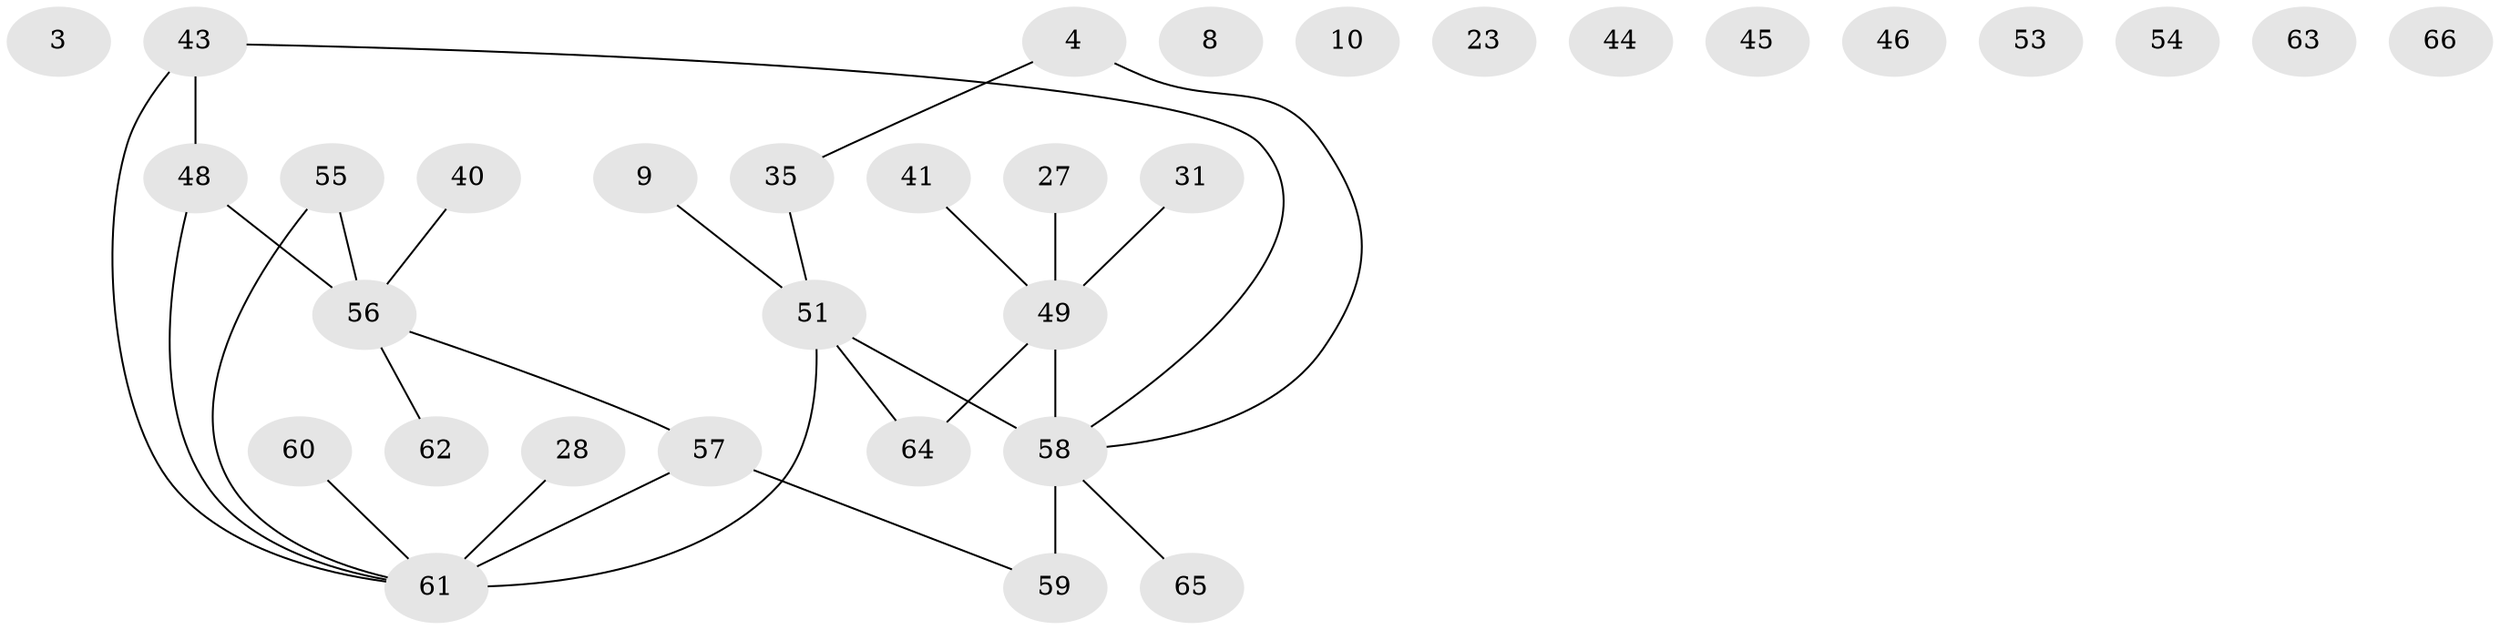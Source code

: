 // original degree distribution, {1: 0.24242424242424243, 5: 0.045454545454545456, 0: 0.15151515151515152, 2: 0.21212121212121213, 4: 0.10606060606060606, 3: 0.21212121212121213, 7: 0.015151515151515152, 6: 0.015151515151515152}
// Generated by graph-tools (version 1.1) at 2025/43/03/04/25 21:43:22]
// undirected, 33 vertices, 28 edges
graph export_dot {
graph [start="1"]
  node [color=gray90,style=filled];
  3;
  4;
  8;
  9;
  10;
  23;
  27;
  28;
  31;
  35 [super="+14"];
  40;
  41;
  43 [super="+38"];
  44;
  45;
  46;
  48 [super="+25+11+21+42"];
  49 [super="+12+16+30+37"];
  51;
  53 [super="+17"];
  54;
  55;
  56 [super="+34+1+52+22"];
  57 [super="+15+29"];
  58 [super="+2+20+33"];
  59;
  60 [super="+13"];
  61 [super="+39"];
  62 [super="+26"];
  63;
  64 [super="+50"];
  65;
  66;
  4 -- 58;
  4 -- 35;
  9 -- 51;
  27 -- 49;
  28 -- 61;
  31 -- 49;
  35 -- 51 [weight=2];
  40 -- 56 [weight=2];
  41 -- 49;
  43 -- 48 [weight=2];
  43 -- 58;
  43 -- 61;
  48 -- 56 [weight=3];
  48 -- 61;
  49 -- 58 [weight=2];
  49 -- 64;
  51 -- 61 [weight=2];
  51 -- 58;
  51 -- 64;
  55 -- 61;
  55 -- 56;
  56 -- 57;
  56 -- 62;
  57 -- 59;
  57 -- 61;
  58 -- 59 [weight=4];
  58 -- 65;
  60 -- 61;
}
